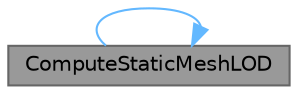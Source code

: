 digraph "ComputeStaticMeshLOD"
{
 // INTERACTIVE_SVG=YES
 // LATEX_PDF_SIZE
  bgcolor="transparent";
  edge [fontname=Helvetica,fontsize=10,labelfontname=Helvetica,labelfontsize=10];
  node [fontname=Helvetica,fontsize=10,shape=box,height=0.2,width=0.4];
  rankdir="RL";
  Node1 [id="Node000001",label="ComputeStaticMeshLOD",height=0.2,width=0.4,color="gray40", fillcolor="grey60", style="filled", fontcolor="black",tooltip="Computes the LOD level for the given static meshes render data in the given view."];
  Node1 -> Node1 [id="edge1_Node000001_Node000001",dir="back",color="steelblue1",style="solid",tooltip=" "];
}
